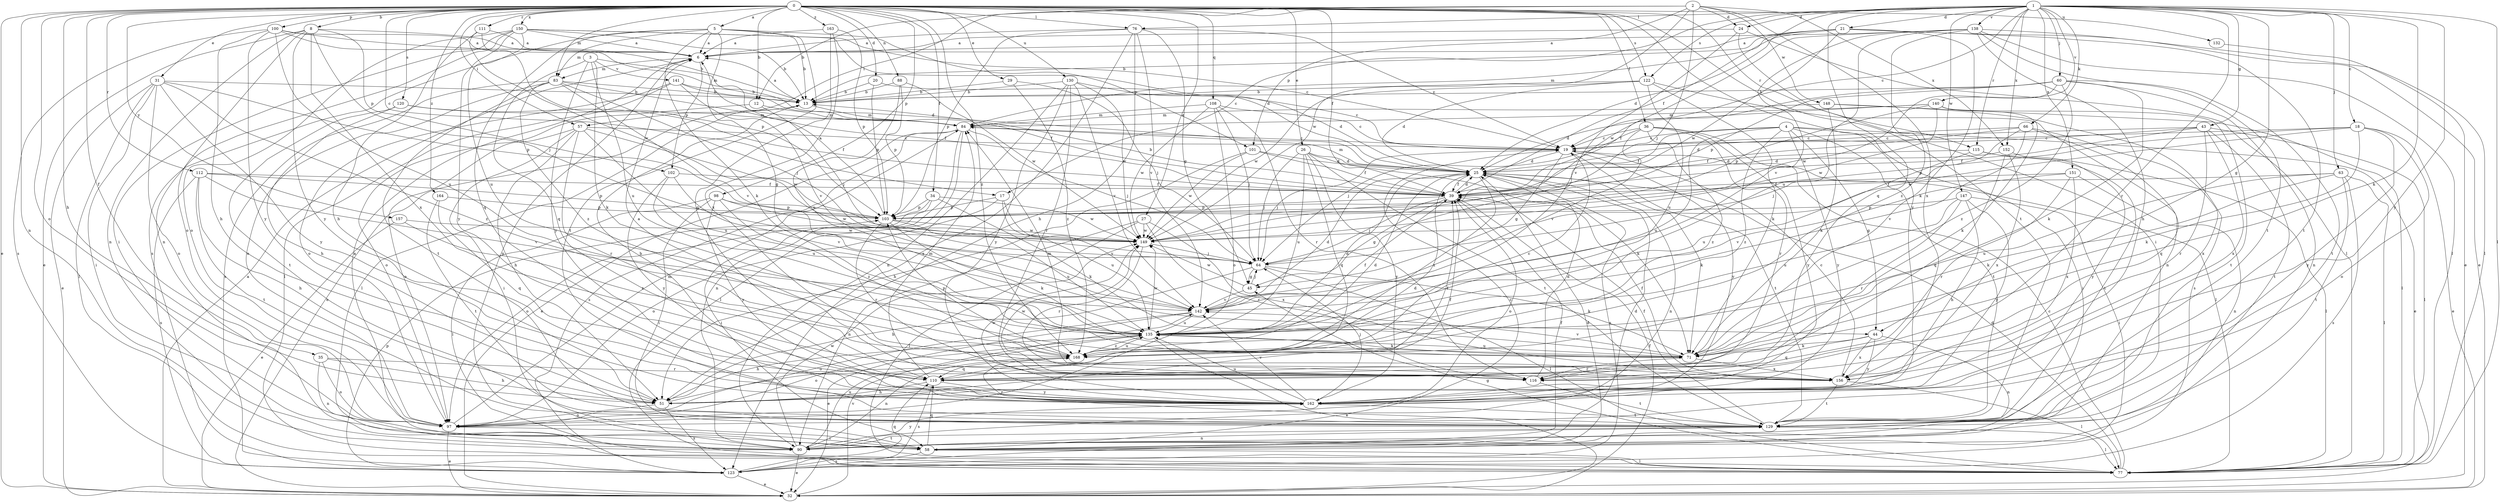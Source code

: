 strict digraph  {
0;
1;
2;
3;
4;
5;
6;
8;
12;
13;
17;
18;
19;
20;
21;
24;
25;
26;
27;
29;
31;
32;
34;
35;
36;
39;
43;
44;
45;
51;
57;
58;
60;
63;
64;
66;
71;
76;
77;
83;
84;
88;
90;
97;
98;
100;
101;
102;
103;
108;
110;
111;
112;
115;
116;
120;
122;
123;
129;
130;
132;
135;
138;
140;
141;
142;
147;
148;
149;
150;
151;
152;
156;
157;
162;
163;
164;
168;
0 -> 5  [label=a];
0 -> 8  [label=b];
0 -> 12  [label=b];
0 -> 17  [label=c];
0 -> 20  [label=d];
0 -> 26  [label=e];
0 -> 27  [label=e];
0 -> 29  [label=e];
0 -> 31  [label=e];
0 -> 32  [label=e];
0 -> 34  [label=f];
0 -> 35  [label=f];
0 -> 36  [label=f];
0 -> 39  [label=f];
0 -> 51  [label=h];
0 -> 57  [label=i];
0 -> 76  [label=l];
0 -> 83  [label=m];
0 -> 88  [label=n];
0 -> 90  [label=n];
0 -> 97  [label=o];
0 -> 98  [label=p];
0 -> 100  [label=p];
0 -> 108  [label=q];
0 -> 111  [label=r];
0 -> 112  [label=r];
0 -> 115  [label=r];
0 -> 120  [label=s];
0 -> 122  [label=s];
0 -> 129  [label=t];
0 -> 130  [label=u];
0 -> 132  [label=u];
0 -> 150  [label=x];
0 -> 157  [label=y];
0 -> 162  [label=y];
0 -> 163  [label=z];
0 -> 164  [label=z];
0 -> 168  [label=z];
1 -> 17  [label=c];
1 -> 18  [label=c];
1 -> 19  [label=c];
1 -> 21  [label=d];
1 -> 24  [label=d];
1 -> 39  [label=f];
1 -> 43  [label=g];
1 -> 44  [label=g];
1 -> 60  [label=j];
1 -> 63  [label=j];
1 -> 66  [label=k];
1 -> 71  [label=k];
1 -> 76  [label=l];
1 -> 77  [label=l];
1 -> 110  [label=q];
1 -> 115  [label=r];
1 -> 116  [label=r];
1 -> 122  [label=s];
1 -> 138  [label=v];
1 -> 140  [label=v];
1 -> 147  [label=w];
1 -> 151  [label=x];
1 -> 152  [label=x];
1 -> 162  [label=y];
2 -> 12  [label=b];
2 -> 24  [label=d];
2 -> 57  [label=i];
2 -> 64  [label=j];
2 -> 101  [label=p];
2 -> 148  [label=w];
2 -> 149  [label=w];
2 -> 152  [label=x];
2 -> 156  [label=x];
3 -> 25  [label=d];
3 -> 71  [label=k];
3 -> 110  [label=q];
3 -> 135  [label=u];
3 -> 141  [label=v];
3 -> 162  [label=y];
4 -> 19  [label=c];
4 -> 32  [label=e];
4 -> 39  [label=f];
4 -> 44  [label=g];
4 -> 58  [label=i];
4 -> 129  [label=t];
4 -> 135  [label=u];
4 -> 162  [label=y];
4 -> 168  [label=z];
5 -> 6  [label=a];
5 -> 13  [label=b];
5 -> 44  [label=g];
5 -> 71  [label=k];
5 -> 83  [label=m];
5 -> 101  [label=p];
5 -> 110  [label=q];
5 -> 123  [label=s];
5 -> 129  [label=t];
6 -> 83  [label=m];
6 -> 90  [label=n];
6 -> 102  [label=p];
8 -> 6  [label=a];
8 -> 32  [label=e];
8 -> 64  [label=j];
8 -> 90  [label=n];
8 -> 97  [label=o];
8 -> 102  [label=p];
8 -> 156  [label=x];
8 -> 162  [label=y];
12 -> 64  [label=j];
12 -> 84  [label=m];
12 -> 97  [label=o];
13 -> 6  [label=a];
13 -> 32  [label=e];
13 -> 77  [label=l];
13 -> 84  [label=m];
17 -> 97  [label=o];
17 -> 103  [label=p];
17 -> 135  [label=u];
17 -> 142  [label=v];
18 -> 19  [label=c];
18 -> 32  [label=e];
18 -> 71  [label=k];
18 -> 97  [label=o];
18 -> 103  [label=p];
18 -> 149  [label=w];
18 -> 162  [label=y];
19 -> 25  [label=d];
19 -> 45  [label=g];
19 -> 64  [label=j];
19 -> 129  [label=t];
19 -> 162  [label=y];
20 -> 13  [label=b];
20 -> 19  [label=c];
20 -> 103  [label=p];
21 -> 6  [label=a];
21 -> 13  [label=b];
21 -> 25  [label=d];
21 -> 71  [label=k];
21 -> 77  [label=l];
21 -> 84  [label=m];
21 -> 129  [label=t];
21 -> 149  [label=w];
24 -> 6  [label=a];
24 -> 58  [label=i];
24 -> 77  [label=l];
24 -> 142  [label=v];
25 -> 39  [label=f];
25 -> 71  [label=k];
25 -> 84  [label=m];
25 -> 90  [label=n];
25 -> 123  [label=s];
25 -> 168  [label=z];
26 -> 25  [label=d];
26 -> 64  [label=j];
26 -> 71  [label=k];
26 -> 110  [label=q];
26 -> 129  [label=t];
26 -> 135  [label=u];
26 -> 162  [label=y];
27 -> 77  [label=l];
27 -> 90  [label=n];
27 -> 116  [label=r];
27 -> 149  [label=w];
27 -> 156  [label=x];
29 -> 13  [label=b];
29 -> 64  [label=j];
29 -> 168  [label=z];
31 -> 13  [label=b];
31 -> 32  [label=e];
31 -> 58  [label=i];
31 -> 77  [label=l];
31 -> 97  [label=o];
31 -> 103  [label=p];
31 -> 162  [label=y];
31 -> 168  [label=z];
32 -> 6  [label=a];
32 -> 39  [label=f];
32 -> 142  [label=v];
34 -> 58  [label=i];
34 -> 71  [label=k];
34 -> 97  [label=o];
34 -> 103  [label=p];
34 -> 149  [label=w];
35 -> 51  [label=h];
35 -> 90  [label=n];
35 -> 97  [label=o];
35 -> 116  [label=r];
36 -> 19  [label=c];
36 -> 64  [label=j];
36 -> 77  [label=l];
36 -> 116  [label=r];
36 -> 142  [label=v];
36 -> 162  [label=y];
36 -> 168  [label=z];
39 -> 13  [label=b];
39 -> 25  [label=d];
39 -> 45  [label=g];
39 -> 64  [label=j];
39 -> 97  [label=o];
39 -> 103  [label=p];
43 -> 19  [label=c];
43 -> 25  [label=d];
43 -> 39  [label=f];
43 -> 77  [label=l];
43 -> 116  [label=r];
43 -> 129  [label=t];
43 -> 156  [label=x];
44 -> 71  [label=k];
44 -> 90  [label=n];
44 -> 110  [label=q];
44 -> 156  [label=x];
44 -> 162  [label=y];
45 -> 64  [label=j];
45 -> 142  [label=v];
45 -> 149  [label=w];
51 -> 25  [label=d];
51 -> 39  [label=f];
51 -> 97  [label=o];
51 -> 123  [label=s];
57 -> 19  [label=c];
57 -> 51  [label=h];
57 -> 58  [label=i];
57 -> 97  [label=o];
57 -> 116  [label=r];
57 -> 135  [label=u];
57 -> 149  [label=w];
58 -> 19  [label=c];
58 -> 25  [label=d];
58 -> 39  [label=f];
58 -> 77  [label=l];
58 -> 110  [label=q];
58 -> 123  [label=s];
60 -> 13  [label=b];
60 -> 39  [label=f];
60 -> 71  [label=k];
60 -> 90  [label=n];
60 -> 103  [label=p];
60 -> 129  [label=t];
60 -> 149  [label=w];
60 -> 168  [label=z];
63 -> 39  [label=f];
63 -> 71  [label=k];
63 -> 77  [label=l];
63 -> 123  [label=s];
63 -> 129  [label=t];
63 -> 135  [label=u];
64 -> 45  [label=g];
64 -> 51  [label=h];
64 -> 71  [label=k];
64 -> 77  [label=l];
66 -> 19  [label=c];
66 -> 39  [label=f];
66 -> 64  [label=j];
66 -> 110  [label=q];
66 -> 142  [label=v];
66 -> 156  [label=x];
71 -> 116  [label=r];
71 -> 135  [label=u];
71 -> 142  [label=v];
71 -> 156  [label=x];
76 -> 6  [label=a];
76 -> 19  [label=c];
76 -> 45  [label=g];
76 -> 51  [label=h];
76 -> 103  [label=p];
76 -> 123  [label=s];
76 -> 142  [label=v];
77 -> 19  [label=c];
77 -> 25  [label=d];
77 -> 45  [label=g];
83 -> 13  [label=b];
83 -> 39  [label=f];
83 -> 64  [label=j];
83 -> 97  [label=o];
83 -> 123  [label=s];
83 -> 129  [label=t];
83 -> 142  [label=v];
83 -> 168  [label=z];
84 -> 19  [label=c];
84 -> 32  [label=e];
84 -> 64  [label=j];
84 -> 77  [label=l];
84 -> 90  [label=n];
84 -> 123  [label=s];
88 -> 13  [label=b];
88 -> 103  [label=p];
88 -> 135  [label=u];
88 -> 149  [label=w];
90 -> 6  [label=a];
90 -> 32  [label=e];
90 -> 129  [label=t];
90 -> 135  [label=u];
90 -> 149  [label=w];
90 -> 162  [label=y];
97 -> 32  [label=e];
97 -> 58  [label=i];
97 -> 84  [label=m];
98 -> 58  [label=i];
98 -> 77  [label=l];
98 -> 103  [label=p];
98 -> 149  [label=w];
98 -> 162  [label=y];
98 -> 168  [label=z];
100 -> 6  [label=a];
100 -> 13  [label=b];
100 -> 51  [label=h];
100 -> 84  [label=m];
100 -> 123  [label=s];
100 -> 135  [label=u];
100 -> 162  [label=y];
101 -> 25  [label=d];
101 -> 39  [label=f];
101 -> 51  [label=h];
101 -> 149  [label=w];
102 -> 39  [label=f];
102 -> 135  [label=u];
102 -> 142  [label=v];
102 -> 162  [label=y];
103 -> 6  [label=a];
103 -> 71  [label=k];
103 -> 116  [label=r];
103 -> 135  [label=u];
103 -> 149  [label=w];
108 -> 19  [label=c];
108 -> 64  [label=j];
108 -> 84  [label=m];
108 -> 97  [label=o];
108 -> 116  [label=r];
108 -> 149  [label=w];
110 -> 39  [label=f];
110 -> 51  [label=h];
110 -> 84  [label=m];
110 -> 123  [label=s];
110 -> 162  [label=y];
111 -> 6  [label=a];
111 -> 51  [label=h];
111 -> 103  [label=p];
111 -> 149  [label=w];
112 -> 39  [label=f];
112 -> 51  [label=h];
112 -> 103  [label=p];
112 -> 123  [label=s];
112 -> 129  [label=t];
112 -> 142  [label=v];
115 -> 25  [label=d];
115 -> 77  [label=l];
115 -> 129  [label=t];
115 -> 135  [label=u];
116 -> 25  [label=d];
116 -> 129  [label=t];
116 -> 149  [label=w];
120 -> 39  [label=f];
120 -> 51  [label=h];
120 -> 84  [label=m];
120 -> 129  [label=t];
122 -> 13  [label=b];
122 -> 25  [label=d];
122 -> 71  [label=k];
122 -> 90  [label=n];
122 -> 135  [label=u];
122 -> 149  [label=w];
123 -> 25  [label=d];
123 -> 32  [label=e];
123 -> 103  [label=p];
123 -> 110  [label=q];
129 -> 39  [label=f];
129 -> 77  [label=l];
129 -> 90  [label=n];
129 -> 168  [label=z];
130 -> 13  [label=b];
130 -> 25  [label=d];
130 -> 90  [label=n];
130 -> 116  [label=r];
130 -> 142  [label=v];
130 -> 149  [label=w];
130 -> 162  [label=y];
132 -> 32  [label=e];
135 -> 25  [label=d];
135 -> 32  [label=e];
135 -> 39  [label=f];
135 -> 51  [label=h];
135 -> 71  [label=k];
135 -> 97  [label=o];
135 -> 149  [label=w];
135 -> 168  [label=z];
138 -> 6  [label=a];
138 -> 32  [label=e];
138 -> 51  [label=h];
138 -> 77  [label=l];
138 -> 129  [label=t];
138 -> 135  [label=u];
138 -> 142  [label=v];
138 -> 149  [label=w];
138 -> 168  [label=z];
140 -> 25  [label=d];
140 -> 71  [label=k];
140 -> 84  [label=m];
140 -> 103  [label=p];
140 -> 129  [label=t];
140 -> 149  [label=w];
141 -> 13  [label=b];
141 -> 39  [label=f];
141 -> 77  [label=l];
141 -> 97  [label=o];
141 -> 142  [label=v];
142 -> 25  [label=d];
142 -> 32  [label=e];
142 -> 97  [label=o];
142 -> 135  [label=u];
147 -> 51  [label=h];
147 -> 58  [label=i];
147 -> 103  [label=p];
147 -> 116  [label=r];
147 -> 135  [label=u];
147 -> 162  [label=y];
148 -> 71  [label=k];
148 -> 77  [label=l];
148 -> 84  [label=m];
148 -> 123  [label=s];
149 -> 64  [label=j];
149 -> 116  [label=r];
150 -> 6  [label=a];
150 -> 13  [label=b];
150 -> 19  [label=c];
150 -> 25  [label=d];
150 -> 58  [label=i];
150 -> 90  [label=n];
150 -> 97  [label=o];
150 -> 135  [label=u];
150 -> 162  [label=y];
151 -> 39  [label=f];
151 -> 90  [label=n];
151 -> 116  [label=r];
151 -> 142  [label=v];
151 -> 156  [label=x];
152 -> 25  [label=d];
152 -> 110  [label=q];
152 -> 156  [label=x];
152 -> 162  [label=y];
156 -> 6  [label=a];
156 -> 19  [label=c];
156 -> 39  [label=f];
156 -> 77  [label=l];
156 -> 84  [label=m];
156 -> 129  [label=t];
157 -> 32  [label=e];
157 -> 149  [label=w];
157 -> 168  [label=z];
162 -> 13  [label=b];
162 -> 64  [label=j];
162 -> 129  [label=t];
162 -> 135  [label=u];
162 -> 142  [label=v];
162 -> 149  [label=w];
163 -> 6  [label=a];
163 -> 103  [label=p];
163 -> 110  [label=q];
163 -> 156  [label=x];
164 -> 103  [label=p];
164 -> 110  [label=q];
164 -> 129  [label=t];
168 -> 19  [label=c];
168 -> 25  [label=d];
168 -> 90  [label=n];
168 -> 103  [label=p];
168 -> 110  [label=q];
168 -> 135  [label=u];
}
